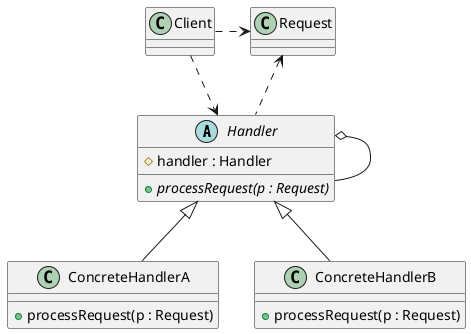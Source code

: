 @startuml
abstract class Handler {
    # handler : Handler
    {abstract} + processRequest(p : Request)
}
class ConcreteHandlerA {
    + processRequest(p : Request)
}
class ConcreteHandlerB {
    + processRequest(p : Request)
}
Handler o-- Handler
ConcreteHandlerA -up-|> Handler
ConcreteHandlerB -up-|> Handler
Request <.. Handler
Client .right.> Handler
Client .right.> Request
@enduml
